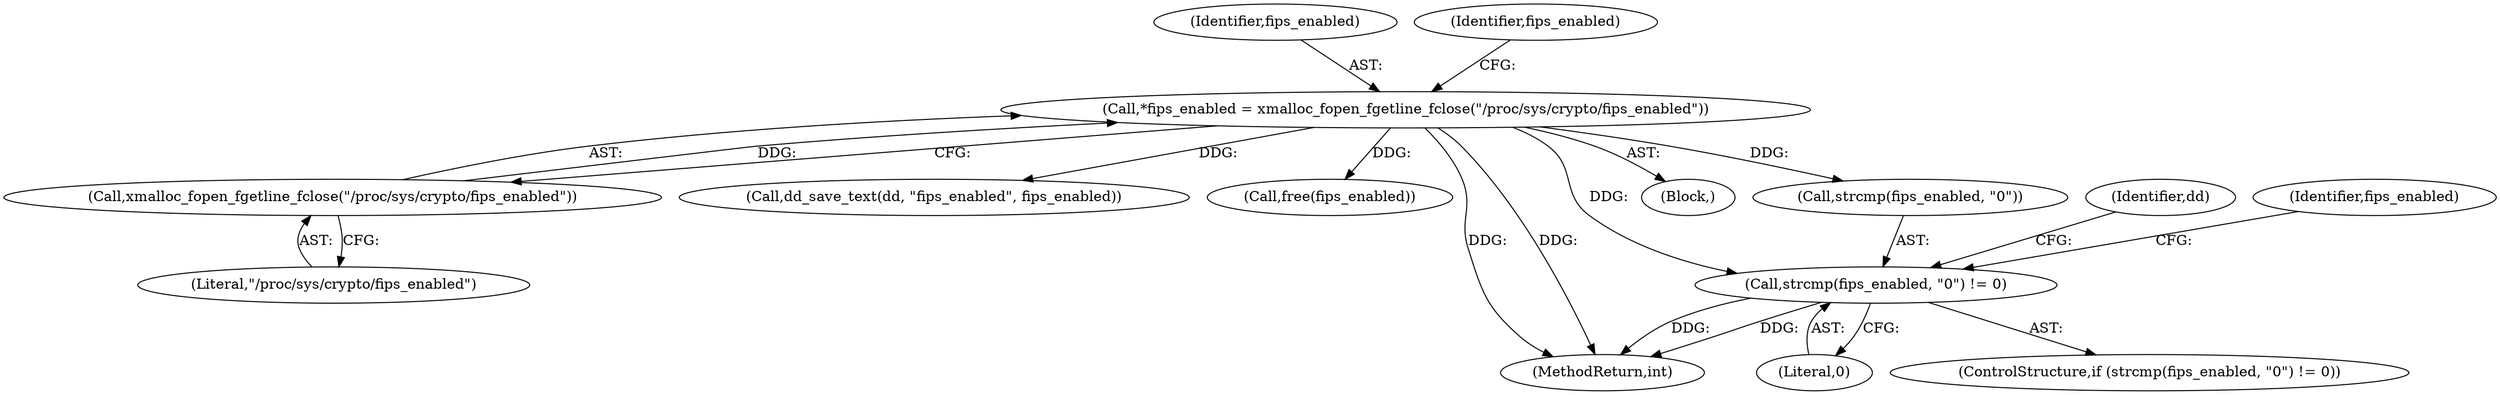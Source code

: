 digraph "0_abrt_8939398b82006ba1fec4ed491339fc075f43fc7c_1@API" {
"1000870" [label="(Call,strcmp(fips_enabled, \"0\") != 0)"];
"1000862" [label="(Call,*fips_enabled = xmalloc_fopen_fgetline_fclose(\"/proc/sys/crypto/fips_enabled\"))"];
"1000864" [label="(Call,xmalloc_fopen_fgetline_fclose(\"/proc/sys/crypto/fips_enabled\"))"];
"1000876" [label="(Identifier,dd)"];
"1000865" [label="(Literal,\"/proc/sys/crypto/fips_enabled\")"];
"1000870" [label="(Call,strcmp(fips_enabled, \"0\") != 0)"];
"1000864" [label="(Call,xmalloc_fopen_fgetline_fclose(\"/proc/sys/crypto/fips_enabled\"))"];
"1000869" [label="(ControlStructure,if (strcmp(fips_enabled, \"0\") != 0))"];
"1000863" [label="(Identifier,fips_enabled)"];
"1000867" [label="(Identifier,fips_enabled)"];
"1000875" [label="(Call,dd_save_text(dd, \"fips_enabled\", fips_enabled))"];
"1000879" [label="(Call,free(fips_enabled))"];
"1000880" [label="(Identifier,fips_enabled)"];
"1001237" [label="(MethodReturn,int)"];
"1000659" [label="(Block,)"];
"1000871" [label="(Call,strcmp(fips_enabled, \"0\"))"];
"1000874" [label="(Literal,0)"];
"1000862" [label="(Call,*fips_enabled = xmalloc_fopen_fgetline_fclose(\"/proc/sys/crypto/fips_enabled\"))"];
"1000870" -> "1000869"  [label="AST: "];
"1000870" -> "1000874"  [label="CFG: "];
"1000871" -> "1000870"  [label="AST: "];
"1000874" -> "1000870"  [label="AST: "];
"1000876" -> "1000870"  [label="CFG: "];
"1000880" -> "1000870"  [label="CFG: "];
"1000870" -> "1001237"  [label="DDG: "];
"1000870" -> "1001237"  [label="DDG: "];
"1000862" -> "1000870"  [label="DDG: "];
"1000862" -> "1000659"  [label="AST: "];
"1000862" -> "1000864"  [label="CFG: "];
"1000863" -> "1000862"  [label="AST: "];
"1000864" -> "1000862"  [label="AST: "];
"1000867" -> "1000862"  [label="CFG: "];
"1000862" -> "1001237"  [label="DDG: "];
"1000862" -> "1001237"  [label="DDG: "];
"1000864" -> "1000862"  [label="DDG: "];
"1000862" -> "1000871"  [label="DDG: "];
"1000862" -> "1000875"  [label="DDG: "];
"1000862" -> "1000879"  [label="DDG: "];
"1000864" -> "1000865"  [label="CFG: "];
"1000865" -> "1000864"  [label="AST: "];
}
